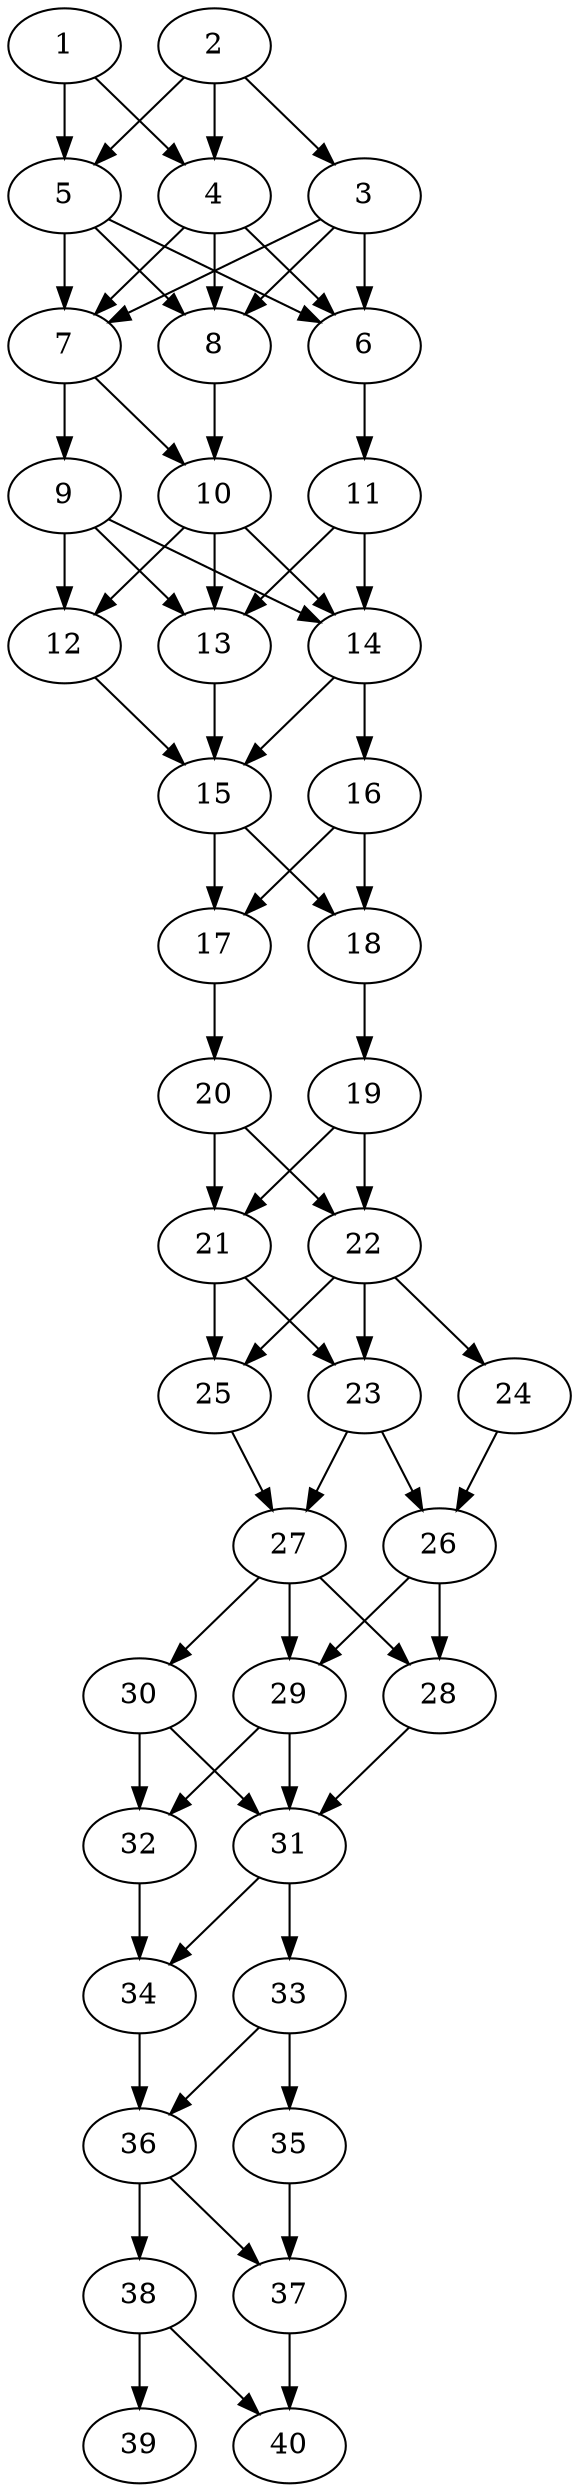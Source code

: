 // DAG automatically generated by daggen at Thu Oct  3 14:06:49 2019
// ./daggen --dot -n 40 --ccr 0.4 --fat 0.3 --regular 0.7 --density 0.9 --mindata 5242880 --maxdata 52428800 
digraph G {
  1 [size="130905600", alpha="0.14", expect_size="52362240"] 
  1 -> 4 [size ="52362240"]
  1 -> 5 [size ="52362240"]
  2 [size="60928000", alpha="0.03", expect_size="24371200"] 
  2 -> 3 [size ="24371200"]
  2 -> 4 [size ="24371200"]
  2 -> 5 [size ="24371200"]
  3 [size="55951360", alpha="0.15", expect_size="22380544"] 
  3 -> 6 [size ="22380544"]
  3 -> 7 [size ="22380544"]
  3 -> 8 [size ="22380544"]
  4 [size="15339520", alpha="0.12", expect_size="6135808"] 
  4 -> 6 [size ="6135808"]
  4 -> 7 [size ="6135808"]
  4 -> 8 [size ="6135808"]
  5 [size="90485760", alpha="0.19", expect_size="36194304"] 
  5 -> 6 [size ="36194304"]
  5 -> 7 [size ="36194304"]
  5 -> 8 [size ="36194304"]
  6 [size="46999040", alpha="0.16", expect_size="18799616"] 
  6 -> 11 [size ="18799616"]
  7 [size="16089600", alpha="0.03", expect_size="6435840"] 
  7 -> 9 [size ="6435840"]
  7 -> 10 [size ="6435840"]
  8 [size="25648640", alpha="0.20", expect_size="10259456"] 
  8 -> 10 [size ="10259456"]
  9 [size="58688000", alpha="0.07", expect_size="23475200"] 
  9 -> 12 [size ="23475200"]
  9 -> 13 [size ="23475200"]
  9 -> 14 [size ="23475200"]
  10 [size="80839680", alpha="0.13", expect_size="32335872"] 
  10 -> 12 [size ="32335872"]
  10 -> 13 [size ="32335872"]
  10 -> 14 [size ="32335872"]
  11 [size="85273600", alpha="0.07", expect_size="34109440"] 
  11 -> 13 [size ="34109440"]
  11 -> 14 [size ="34109440"]
  12 [size="49656320", alpha="0.05", expect_size="19862528"] 
  12 -> 15 [size ="19862528"]
  13 [size="67929600", alpha="0.03", expect_size="27171840"] 
  13 -> 15 [size ="27171840"]
  14 [size="38597120", alpha="0.01", expect_size="15438848"] 
  14 -> 15 [size ="15438848"]
  14 -> 16 [size ="15438848"]
  15 [size="109688320", alpha="0.16", expect_size="43875328"] 
  15 -> 17 [size ="43875328"]
  15 -> 18 [size ="43875328"]
  16 [size="101788160", alpha="0.04", expect_size="40715264"] 
  16 -> 17 [size ="40715264"]
  16 -> 18 [size ="40715264"]
  17 [size="79918080", alpha="0.18", expect_size="31967232"] 
  17 -> 20 [size ="31967232"]
  18 [size="100398080", alpha="0.12", expect_size="40159232"] 
  18 -> 19 [size ="40159232"]
  19 [size="99671040", alpha="0.19", expect_size="39868416"] 
  19 -> 21 [size ="39868416"]
  19 -> 22 [size ="39868416"]
  20 [size="25359360", alpha="0.15", expect_size="10143744"] 
  20 -> 21 [size ="10143744"]
  20 -> 22 [size ="10143744"]
  21 [size="103175680", alpha="0.10", expect_size="41270272"] 
  21 -> 23 [size ="41270272"]
  21 -> 25 [size ="41270272"]
  22 [size="28037120", alpha="0.14", expect_size="11214848"] 
  22 -> 23 [size ="11214848"]
  22 -> 24 [size ="11214848"]
  22 -> 25 [size ="11214848"]
  23 [size="56404480", alpha="0.05", expect_size="22561792"] 
  23 -> 26 [size ="22561792"]
  23 -> 27 [size ="22561792"]
  24 [size="75786240", alpha="0.16", expect_size="30314496"] 
  24 -> 26 [size ="30314496"]
  25 [size="79321600", alpha="0.00", expect_size="31728640"] 
  25 -> 27 [size ="31728640"]
  26 [size="55902720", alpha="0.10", expect_size="22361088"] 
  26 -> 28 [size ="22361088"]
  26 -> 29 [size ="22361088"]
  27 [size="82176000", alpha="0.01", expect_size="32870400"] 
  27 -> 28 [size ="32870400"]
  27 -> 29 [size ="32870400"]
  27 -> 30 [size ="32870400"]
  28 [size="69432320", alpha="0.14", expect_size="27772928"] 
  28 -> 31 [size ="27772928"]
  29 [size="20369920", alpha="0.14", expect_size="8147968"] 
  29 -> 31 [size ="8147968"]
  29 -> 32 [size ="8147968"]
  30 [size="15142400", alpha="0.06", expect_size="6056960"] 
  30 -> 31 [size ="6056960"]
  30 -> 32 [size ="6056960"]
  31 [size="101360640", alpha="0.10", expect_size="40544256"] 
  31 -> 33 [size ="40544256"]
  31 -> 34 [size ="40544256"]
  32 [size="42931200", alpha="0.00", expect_size="17172480"] 
  32 -> 34 [size ="17172480"]
  33 [size="123601920", alpha="0.00", expect_size="49440768"] 
  33 -> 35 [size ="49440768"]
  33 -> 36 [size ="49440768"]
  34 [size="32325120", alpha="0.04", expect_size="12930048"] 
  34 -> 36 [size ="12930048"]
  35 [size="125232640", alpha="0.04", expect_size="50093056"] 
  35 -> 37 [size ="50093056"]
  36 [size="125806080", alpha="0.20", expect_size="50322432"] 
  36 -> 37 [size ="50322432"]
  36 -> 38 [size ="50322432"]
  37 [size="67942400", alpha="0.07", expect_size="27176960"] 
  37 -> 40 [size ="27176960"]
  38 [size="72591360", alpha="0.08", expect_size="29036544"] 
  38 -> 39 [size ="29036544"]
  38 -> 40 [size ="29036544"]
  39 [size="34327040", alpha="0.04", expect_size="13730816"] 
  40 [size="116702720", alpha="0.03", expect_size="46681088"] 
}
